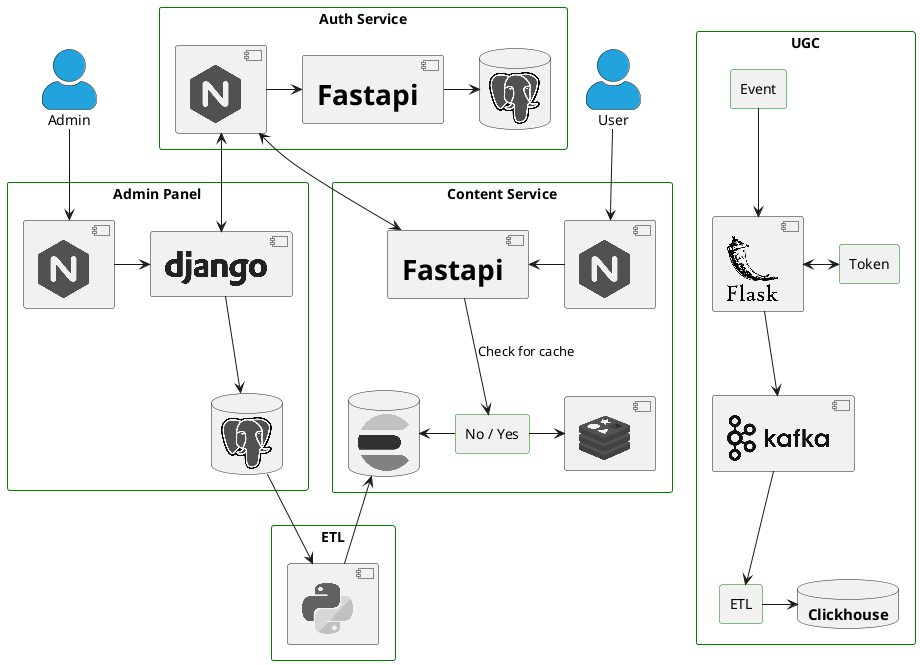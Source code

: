 @startuml Admin
!include <logos/django>
!include <logos/postgresql>
!include <logos/nginx>
!include <logos/elasticsearch>
!include <logos/redis>
!include <logos/python>
!include <logos/flask>
!include <logos/kafka>

skinparam rectangle {
borderColor Green
}

skinparam actor {
Style awesome
backgroundColor #23a3dd
}

skinparam component {
backgroundColor<<fastapi>> #23a3dd
}

actor "Admin" as admin

'--------------- Auth Service ---------------'
rectangle "Auth Service" as auth {
[<$nginx>] as nginx_auth
[<size:28>**Fastapi**</size>] as fastapi_auth
database "<$postgresql>" as postgres_auth

nginx_auth -r-> fastapi_auth
fastapi_auth -r-> postgres_auth
}

actor "User" as user

'--------------- Admin Panel ---------------'
rectangle "Admin Panel" as panel {
[<$nginx>] as nginx_panel
[<$django>] as django_panel
database "<$postgresql>" as postgres_panel

admin --> nginx_panel
nginx_panel -r-> django_panel
django_panel --> postgres_panel
django_panel <-u-> nginx_auth
}

'--------------- Content Service ---------------'
rectangle "Content Service" as content {
[<$nginx>] as nginx_content
[<size:28>**Fastapi**</size>] as fastapi_content
[<$redis>] as redis_content
rectangle "No / Yes" as cache
database "<$elasticsearch>" as elastic_content

user --> nginx_content
nginx_content -r-> fastapi_content
fastapi_content --> cache : "Check for cache"
fastapi_content <-u-> nginx_auth
cache -r-> redis_content
cache -l-> elastic_content
}

'--------------- ETL ---------------'
rectangle "ETL" {
[<$python>] as etl
}

postgres_panel --> etl
etl -u-> elastic_content

'--------------- UGC ---------------'
rectangle "UGC" as ugc {
rectangle "Event" as event
[<$flask>] as flask_ugc
rectangle "Token" as token
[<$kafka>] as kafka_ugc
rectangle "ETL" as etl2
database "<size:15>**Clickhouse**</size>" as clickhouse

event --> flask_ugc
flask_ugc <-r-> token
flask_ugc --> kafka_ugc
kafka_ugc -d-> etl2
etl2 -> clickhouse
} 
@enduml